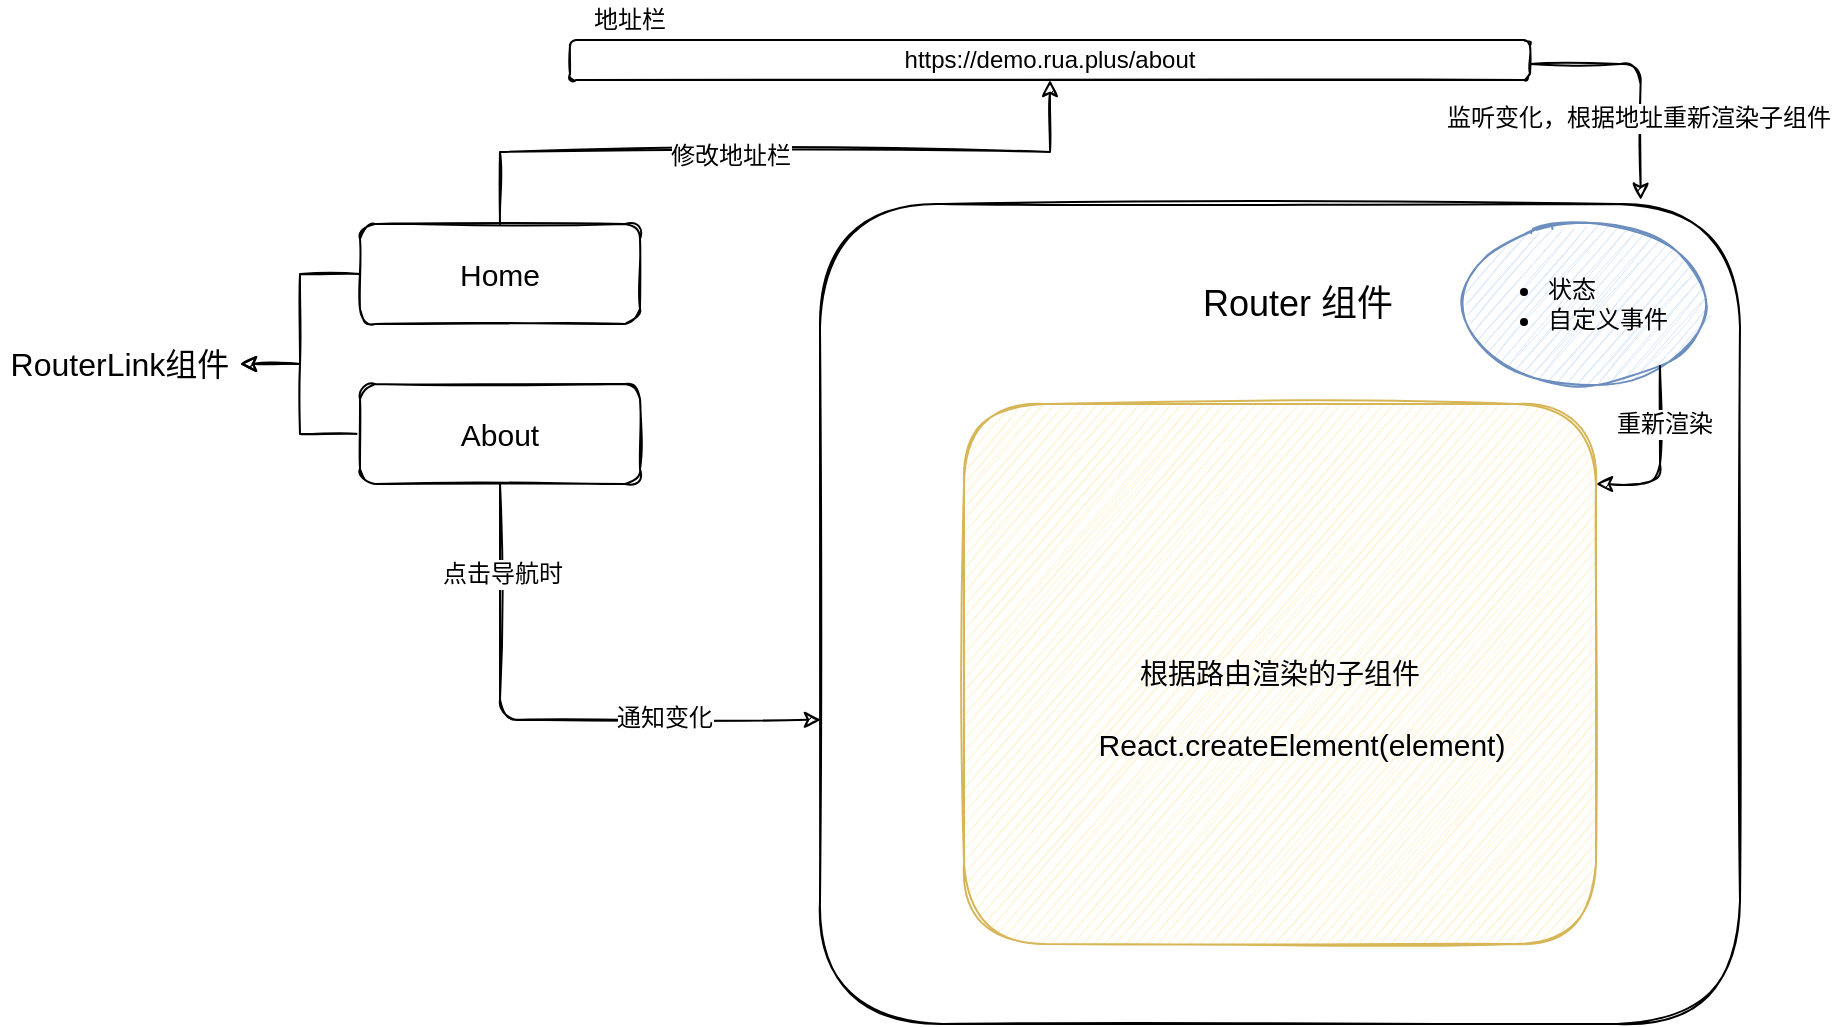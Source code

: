 <mxfile version="14.9.6" type="device"><diagram id="XTkkDmfpvXEnlI4-h4sE" name="第 1 页"><mxGraphModel dx="749" dy="666" grid="1" gridSize="10" guides="1" tooltips="1" connect="1" arrows="1" fold="1" page="1" pageScale="1" pageWidth="1169" pageHeight="827" math="0" shadow="0"><root><mxCell id="0"/><mxCell id="1" parent="0"/><mxCell id="t-Rjxe5MpsDbNox3U2QD-5" value="" style="group;rounded=1;sketch=1;" vertex="1" connectable="0" parent="1"><mxGeometry x="721" y="220" width="460" height="410" as="geometry"/></mxCell><mxCell id="t-Rjxe5MpsDbNox3U2QD-3" value="" style="rounded=1;whiteSpace=wrap;html=1;sketch=1;" vertex="1" parent="t-Rjxe5MpsDbNox3U2QD-5"><mxGeometry x="-11" width="460" height="410" as="geometry"/></mxCell><mxCell id="t-Rjxe5MpsDbNox3U2QD-4" value="&lt;font style=&quot;font-size: 18px&quot;&gt;Router 组件&lt;/font&gt;" style="text;html=1;strokeColor=none;fillColor=none;align=center;verticalAlign=middle;whiteSpace=wrap;rounded=0;sketch=1;" vertex="1" parent="t-Rjxe5MpsDbNox3U2QD-5"><mxGeometry x="163" y="40" width="130" height="20" as="geometry"/></mxCell><mxCell id="t-Rjxe5MpsDbNox3U2QD-15" value="&lt;font style=&quot;font-size: 14px&quot;&gt;根据路由渲染的子组件&lt;/font&gt;" style="rounded=1;whiteSpace=wrap;html=1;sketch=1;fillColor=#fff2cc;strokeColor=#d6b656;" vertex="1" parent="t-Rjxe5MpsDbNox3U2QD-5"><mxGeometry x="61" y="100" width="316" height="270" as="geometry"/></mxCell><mxCell id="t-Rjxe5MpsDbNox3U2QD-17" value="&lt;font style=&quot;font-size: 15px&quot;&gt;React.createElement(element)&lt;/font&gt;" style="text;html=1;strokeColor=none;fillColor=none;align=center;verticalAlign=middle;whiteSpace=wrap;rounded=0;sketch=1;" vertex="1" parent="t-Rjxe5MpsDbNox3U2QD-5"><mxGeometry x="120" y="260" width="220" height="20" as="geometry"/></mxCell><mxCell id="t-Rjxe5MpsDbNox3U2QD-33" value="&lt;ul&gt;&lt;li&gt;状态&lt;/li&gt;&lt;li&gt;自定义事件&lt;/li&gt;&lt;/ul&gt;" style="ellipse;whiteSpace=wrap;html=1;rounded=1;sketch=1;fillColor=#dae8fc;strokeColor=#6c8ebf;align=left;" vertex="1" parent="t-Rjxe5MpsDbNox3U2QD-5"><mxGeometry x="311" y="10" width="120" height="80" as="geometry"/></mxCell><mxCell id="t-Rjxe5MpsDbNox3U2QD-36" value="" style="edgeStyle=elbowEdgeStyle;elbow=vertical;endArrow=classic;html=1;sketch=1;" edge="1" parent="t-Rjxe5MpsDbNox3U2QD-5" source="t-Rjxe5MpsDbNox3U2QD-33" target="t-Rjxe5MpsDbNox3U2QD-15"><mxGeometry width="50" height="50" relative="1" as="geometry"><mxPoint x="389" y="170" as="sourcePoint"/><mxPoint x="439" y="120" as="targetPoint"/><Array as="points"><mxPoint x="409" y="140"/></Array></mxGeometry></mxCell><mxCell id="t-Rjxe5MpsDbNox3U2QD-37" value="&lt;font style=&quot;font-size: 12px&quot;&gt;重新渲染&lt;/font&gt;" style="edgeLabel;html=1;align=center;verticalAlign=middle;resizable=0;points=[];" vertex="1" connectable="0" parent="t-Rjxe5MpsDbNox3U2QD-36"><mxGeometry x="-0.372" y="2" relative="1" as="geometry"><mxPoint as="offset"/></mxGeometry></mxCell><mxCell id="t-Rjxe5MpsDbNox3U2QD-14" value="" style="group" vertex="1" connectable="0" parent="1"><mxGeometry x="300" y="230" width="320" height="130" as="geometry"/></mxCell><mxCell id="t-Rjxe5MpsDbNox3U2QD-6" value="&lt;font style=&quot;font-size: 15px&quot;&gt;Home&lt;/font&gt;" style="rounded=1;whiteSpace=wrap;html=1;sketch=1;" vertex="1" parent="t-Rjxe5MpsDbNox3U2QD-14"><mxGeometry x="180" width="140" height="50" as="geometry"/></mxCell><mxCell id="t-Rjxe5MpsDbNox3U2QD-13" value="" style="edgeStyle=orthogonalEdgeStyle;rounded=0;sketch=1;orthogonalLoop=1;jettySize=auto;html=1;" edge="1" parent="t-Rjxe5MpsDbNox3U2QD-14" source="t-Rjxe5MpsDbNox3U2QD-7"><mxGeometry relative="1" as="geometry"><mxPoint x="120" y="70" as="targetPoint"/><Array as="points"><mxPoint x="150" y="105"/><mxPoint x="150" y="70"/></Array></mxGeometry></mxCell><mxCell id="t-Rjxe5MpsDbNox3U2QD-7" value="&lt;font style=&quot;font-size: 15px&quot;&gt;About&lt;/font&gt;" style="rounded=1;whiteSpace=wrap;html=1;sketch=1;" vertex="1" parent="t-Rjxe5MpsDbNox3U2QD-14"><mxGeometry x="180" y="80" width="140" height="50" as="geometry"/></mxCell><mxCell id="t-Rjxe5MpsDbNox3U2QD-10" value="&lt;font style=&quot;font-size: 16px&quot;&gt;RouterLink组件&lt;/font&gt;" style="text;html=1;strokeColor=none;fillColor=none;align=center;verticalAlign=middle;whiteSpace=wrap;rounded=0;sketch=1;" vertex="1" parent="t-Rjxe5MpsDbNox3U2QD-14"><mxGeometry y="60" width="120" height="20" as="geometry"/></mxCell><mxCell id="t-Rjxe5MpsDbNox3U2QD-12" value="" style="edgeStyle=orthogonalEdgeStyle;rounded=0;sketch=1;orthogonalLoop=1;jettySize=auto;html=1;entryX=1;entryY=0.5;entryDx=0;entryDy=0;" edge="1" parent="t-Rjxe5MpsDbNox3U2QD-14" source="t-Rjxe5MpsDbNox3U2QD-6" target="t-Rjxe5MpsDbNox3U2QD-10"><mxGeometry relative="1" as="geometry"><Array as="points"><mxPoint x="150" y="25"/><mxPoint x="150" y="70"/></Array></mxGeometry></mxCell><mxCell id="t-Rjxe5MpsDbNox3U2QD-21" value="" style="edgeStyle=elbowEdgeStyle;elbow=horizontal;endArrow=classic;html=1;entryX=0.001;entryY=0.629;entryDx=0;entryDy=0;entryPerimeter=0;sketch=1;" edge="1" parent="1" source="t-Rjxe5MpsDbNox3U2QD-7" target="t-Rjxe5MpsDbNox3U2QD-3"><mxGeometry width="50" height="50" relative="1" as="geometry"><mxPoint x="530" y="510" as="sourcePoint"/><mxPoint x="580" y="460" as="targetPoint"/><Array as="points"><mxPoint x="550" y="400"/><mxPoint x="540" y="440"/><mxPoint x="590" y="490"/></Array></mxGeometry></mxCell><mxCell id="t-Rjxe5MpsDbNox3U2QD-23" value="&lt;font style=&quot;font-size: 12px&quot;&gt;点击导航时&lt;/font&gt;" style="edgeLabel;html=1;align=center;verticalAlign=middle;resizable=0;points=[];" vertex="1" connectable="0" parent="t-Rjxe5MpsDbNox3U2QD-21"><mxGeometry x="-0.68" y="1" relative="1" as="geometry"><mxPoint as="offset"/></mxGeometry></mxCell><mxCell id="t-Rjxe5MpsDbNox3U2QD-24" value="&lt;font style=&quot;font-size: 12px&quot;&gt;通知变化&lt;/font&gt;" style="edgeLabel;html=1;align=center;verticalAlign=middle;resizable=0;points=[];" vertex="1" connectable="0" parent="t-Rjxe5MpsDbNox3U2QD-21"><mxGeometry x="0.433" y="1" relative="1" as="geometry"><mxPoint as="offset"/></mxGeometry></mxCell><mxCell id="t-Rjxe5MpsDbNox3U2QD-25" value="https://demo.rua.plus/about" style="rounded=1;whiteSpace=wrap;html=1;sketch=1;" vertex="1" parent="1"><mxGeometry x="585" y="138" width="480" height="20" as="geometry"/></mxCell><mxCell id="t-Rjxe5MpsDbNox3U2QD-26" value="" style="edgeStyle=orthogonalEdgeStyle;rounded=0;sketch=1;orthogonalLoop=1;jettySize=auto;html=1;" edge="1" parent="1" source="t-Rjxe5MpsDbNox3U2QD-6" target="t-Rjxe5MpsDbNox3U2QD-25"><mxGeometry relative="1" as="geometry"/></mxCell><mxCell id="t-Rjxe5MpsDbNox3U2QD-27" value="&lt;font style=&quot;font-size: 12px&quot;&gt;修改地址栏&lt;/font&gt;" style="edgeLabel;html=1;align=center;verticalAlign=middle;resizable=0;points=[];" vertex="1" connectable="0" parent="t-Rjxe5MpsDbNox3U2QD-26"><mxGeometry x="-0.133" y="-2" relative="1" as="geometry"><mxPoint as="offset"/></mxGeometry></mxCell><mxCell id="t-Rjxe5MpsDbNox3U2QD-29" value="" style="edgeStyle=segmentEdgeStyle;endArrow=classic;html=1;sketch=1;entryX=0.892;entryY=-0.005;entryDx=0;entryDy=0;entryPerimeter=0;" edge="1" parent="1" target="t-Rjxe5MpsDbNox3U2QD-3"><mxGeometry width="50" height="50" relative="1" as="geometry"><mxPoint x="1065" y="150" as="sourcePoint"/><mxPoint x="1115" y="100" as="targetPoint"/></mxGeometry></mxCell><mxCell id="t-Rjxe5MpsDbNox3U2QD-31" value="&lt;font style=&quot;font-size: 12px&quot;&gt;监听变化，根据地址重新渲染子组件&lt;/font&gt;" style="edgeLabel;html=1;align=center;verticalAlign=middle;resizable=0;points=[];" vertex="1" connectable="0" parent="t-Rjxe5MpsDbNox3U2QD-29"><mxGeometry x="0.298" y="-2" relative="1" as="geometry"><mxPoint y="2" as="offset"/></mxGeometry></mxCell><mxCell id="t-Rjxe5MpsDbNox3U2QD-38" value="地址栏" style="text;html=1;strokeColor=none;fillColor=none;align=center;verticalAlign=middle;whiteSpace=wrap;rounded=0;sketch=1;" vertex="1" parent="1"><mxGeometry x="585" y="118" width="60" height="20" as="geometry"/></mxCell></root></mxGraphModel></diagram></mxfile>
